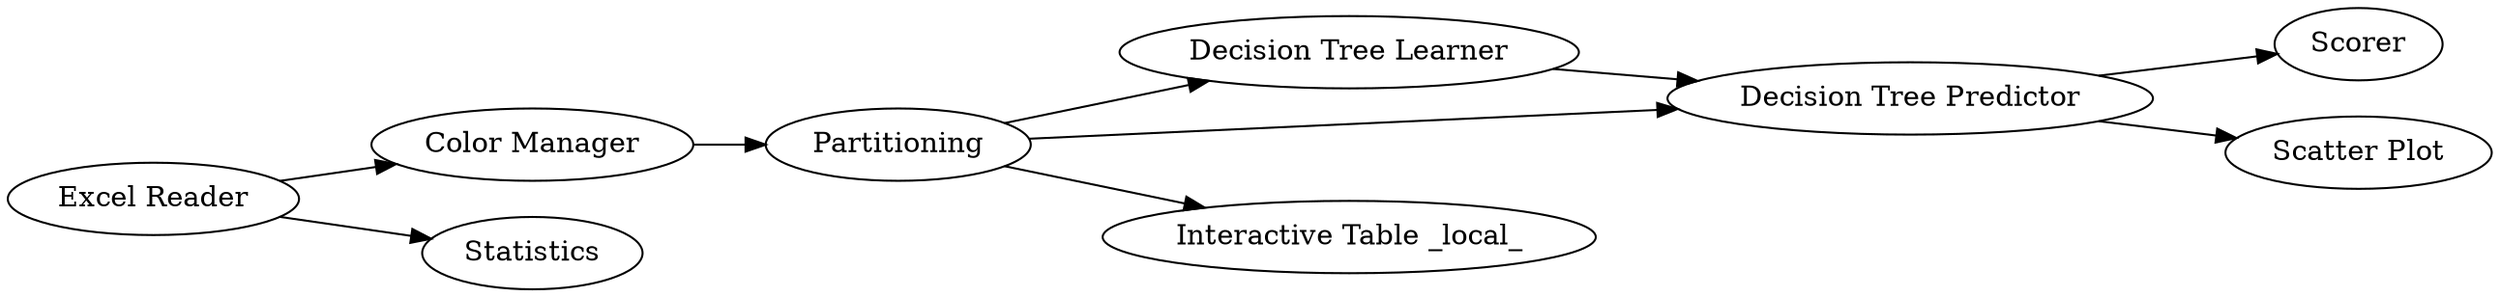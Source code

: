 digraph {
	4 -> 5
	3 -> 8
	3 -> 4
	3 -> 5
	5 -> 6
	1 -> 2
	1 -> 7
	2 -> 3
	5 -> 9
	5 [label="Decision Tree Predictor"]
	1 [label="Excel Reader"]
	7 [label=Statistics]
	9 [label="Scatter Plot"]
	4 [label="Decision Tree Learner"]
	8 [label="Interactive Table _local_"]
	6 [label=Scorer]
	3 [label=Partitioning]
	2 [label="Color Manager"]
	rankdir=LR
}
